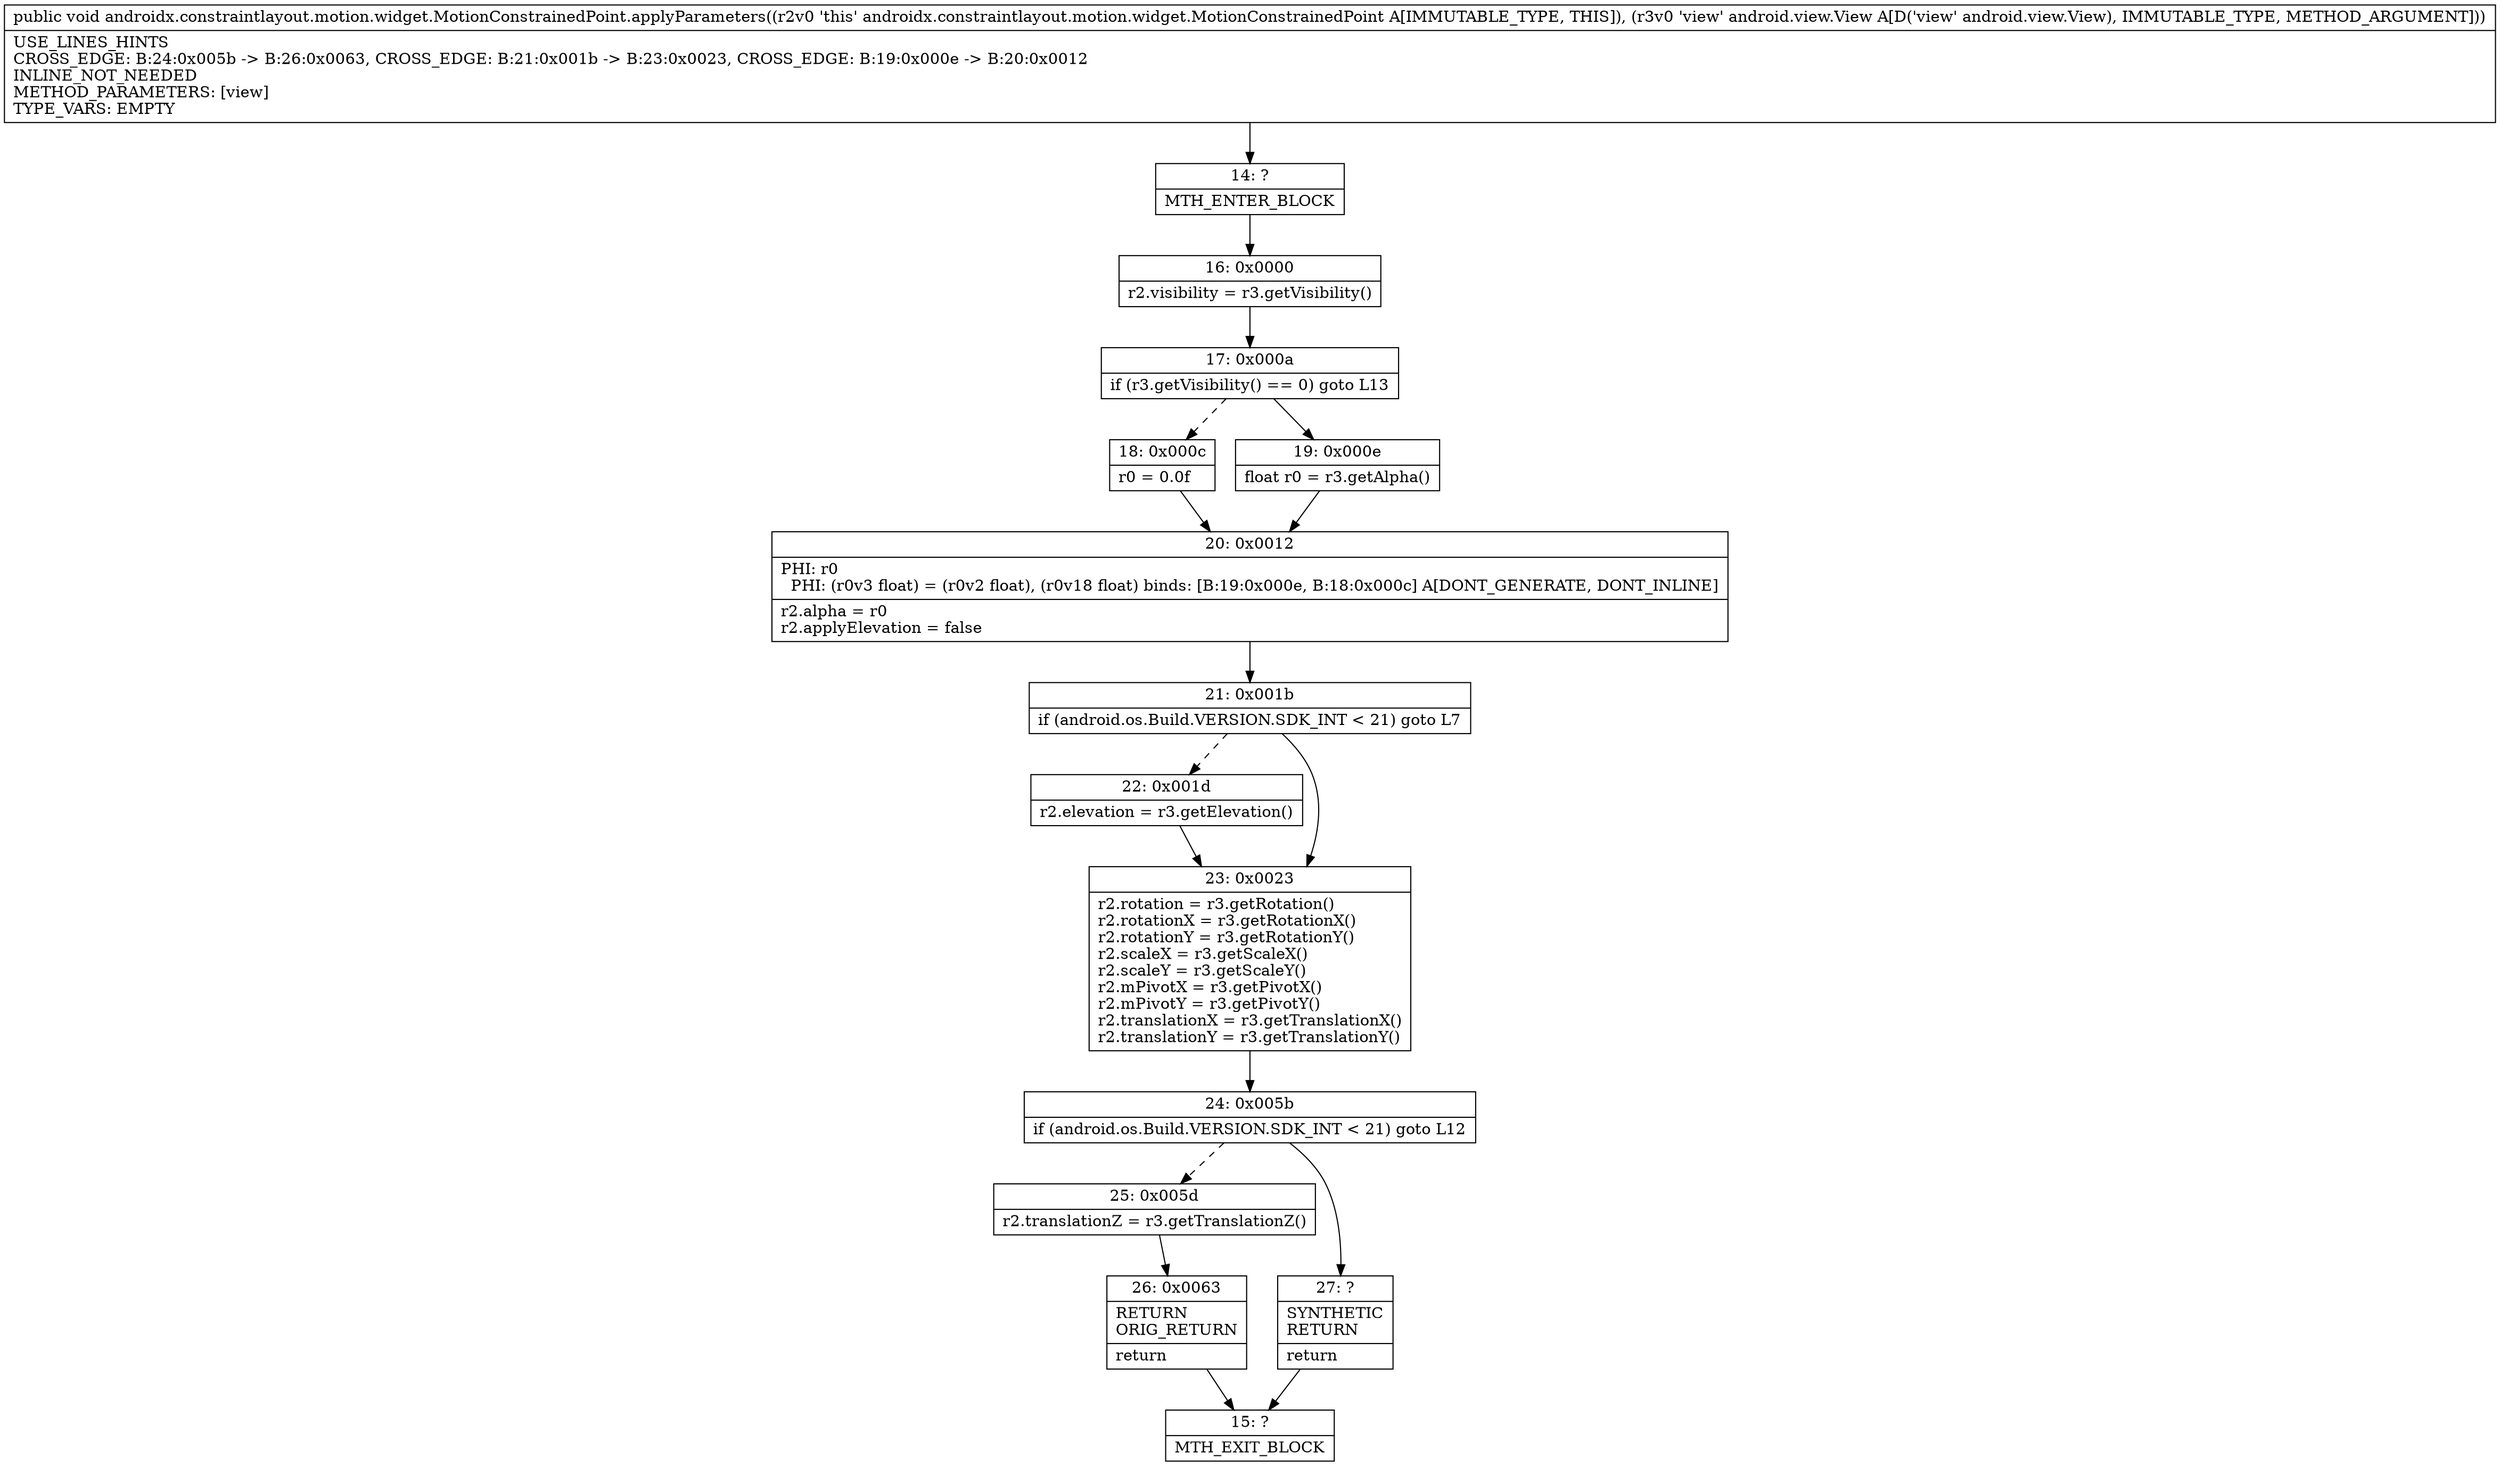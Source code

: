 digraph "CFG forandroidx.constraintlayout.motion.widget.MotionConstrainedPoint.applyParameters(Landroid\/view\/View;)V" {
Node_14 [shape=record,label="{14\:\ ?|MTH_ENTER_BLOCK\l}"];
Node_16 [shape=record,label="{16\:\ 0x0000|r2.visibility = r3.getVisibility()\l}"];
Node_17 [shape=record,label="{17\:\ 0x000a|if (r3.getVisibility() == 0) goto L13\l}"];
Node_18 [shape=record,label="{18\:\ 0x000c|r0 = 0.0f\l}"];
Node_20 [shape=record,label="{20\:\ 0x0012|PHI: r0 \l  PHI: (r0v3 float) = (r0v2 float), (r0v18 float) binds: [B:19:0x000e, B:18:0x000c] A[DONT_GENERATE, DONT_INLINE]\l|r2.alpha = r0\lr2.applyElevation = false\l}"];
Node_21 [shape=record,label="{21\:\ 0x001b|if (android.os.Build.VERSION.SDK_INT \< 21) goto L7\l}"];
Node_22 [shape=record,label="{22\:\ 0x001d|r2.elevation = r3.getElevation()\l}"];
Node_23 [shape=record,label="{23\:\ 0x0023|r2.rotation = r3.getRotation()\lr2.rotationX = r3.getRotationX()\lr2.rotationY = r3.getRotationY()\lr2.scaleX = r3.getScaleX()\lr2.scaleY = r3.getScaleY()\lr2.mPivotX = r3.getPivotX()\lr2.mPivotY = r3.getPivotY()\lr2.translationX = r3.getTranslationX()\lr2.translationY = r3.getTranslationY()\l}"];
Node_24 [shape=record,label="{24\:\ 0x005b|if (android.os.Build.VERSION.SDK_INT \< 21) goto L12\l}"];
Node_25 [shape=record,label="{25\:\ 0x005d|r2.translationZ = r3.getTranslationZ()\l}"];
Node_26 [shape=record,label="{26\:\ 0x0063|RETURN\lORIG_RETURN\l|return\l}"];
Node_15 [shape=record,label="{15\:\ ?|MTH_EXIT_BLOCK\l}"];
Node_27 [shape=record,label="{27\:\ ?|SYNTHETIC\lRETURN\l|return\l}"];
Node_19 [shape=record,label="{19\:\ 0x000e|float r0 = r3.getAlpha()\l}"];
MethodNode[shape=record,label="{public void androidx.constraintlayout.motion.widget.MotionConstrainedPoint.applyParameters((r2v0 'this' androidx.constraintlayout.motion.widget.MotionConstrainedPoint A[IMMUTABLE_TYPE, THIS]), (r3v0 'view' android.view.View A[D('view' android.view.View), IMMUTABLE_TYPE, METHOD_ARGUMENT]))  | USE_LINES_HINTS\lCROSS_EDGE: B:24:0x005b \-\> B:26:0x0063, CROSS_EDGE: B:21:0x001b \-\> B:23:0x0023, CROSS_EDGE: B:19:0x000e \-\> B:20:0x0012\lINLINE_NOT_NEEDED\lMETHOD_PARAMETERS: [view]\lTYPE_VARS: EMPTY\l}"];
MethodNode -> Node_14;Node_14 -> Node_16;
Node_16 -> Node_17;
Node_17 -> Node_18[style=dashed];
Node_17 -> Node_19;
Node_18 -> Node_20;
Node_20 -> Node_21;
Node_21 -> Node_22[style=dashed];
Node_21 -> Node_23;
Node_22 -> Node_23;
Node_23 -> Node_24;
Node_24 -> Node_25[style=dashed];
Node_24 -> Node_27;
Node_25 -> Node_26;
Node_26 -> Node_15;
Node_27 -> Node_15;
Node_19 -> Node_20;
}

